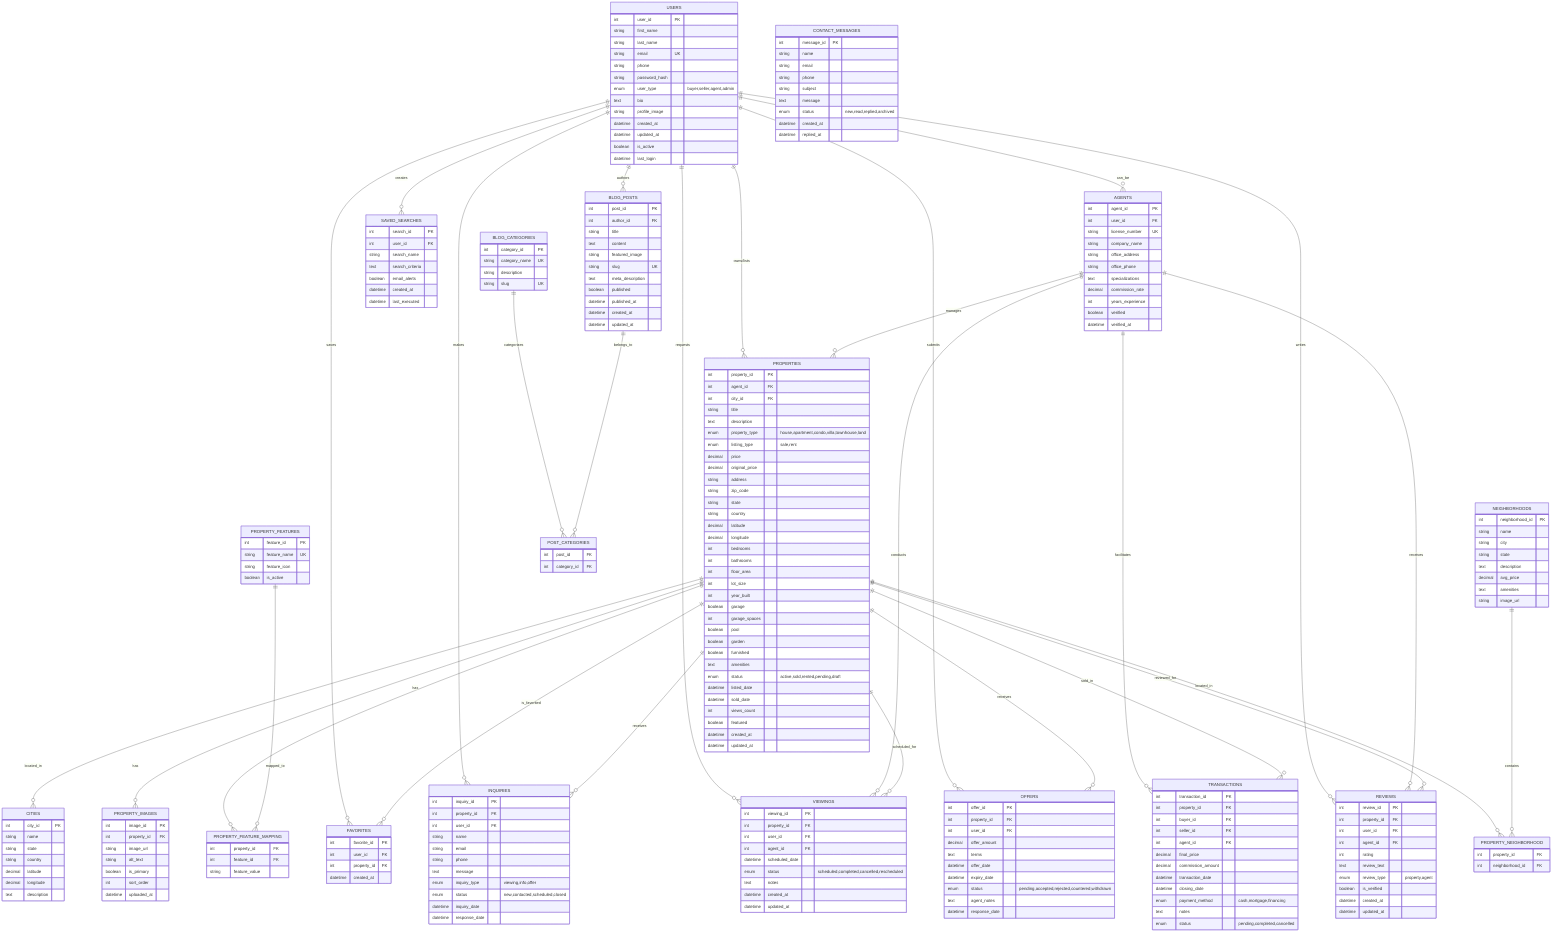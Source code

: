 erDiagram
    USERS {
        int user_id PK
        string first_name
        string last_name
        string email UK
        string phone
        string password_hash
        enum user_type "buyer,seller,agent,admin"
        text bio
        string profile_image
        datetime created_at
        datetime updated_at
        boolean is_active
        datetime last_login
    }

    AGENTS {
        int agent_id PK
        int user_id FK
        string license_number UK
        string company_name
        string office_address
        string office_phone
        text specializations
        decimal commission_rate
        int years_experience
        boolean verified
        datetime verified_at
    }

    PROPERTIES {
        int property_id PK
        int agent_id FK
        int city_id FK
        string title
        text description
        enum property_type "house,apartment,condo,villa,townhouse,land"
        enum listing_type "sale,rent"
        decimal price
        decimal original_price
        string address
        string zip_code
        string state
        string country
        decimal latitude
        decimal longitude
        int bedrooms
        int bathrooms
        int floor_area
        int lot_size
        int year_built
        boolean garage
        int garage_spaces
        boolean pool
        boolean garden
        boolean furnished
        text amenities
        enum status "active,sold,rented,pending,draft"
        datetime listed_date
        datetime sold_date
        int views_count
        boolean featured
        datetime created_at
        datetime updated_at
    }

    CITIES {
        int city_id PK
        string name
        string state
        string country
        decimal latitude
        decimal longitude
        text description
    }

   
    PROPERTY_IMAGES {
        int image_id PK
        int property_id FK
        string image_url
        string alt_text
        boolean is_primary
        int sort_order
        datetime uploaded_at
    }

    PROPERTY_FEATURES {
        int feature_id PK
        string feature_name UK
        string feature_icon
        boolean is_active
    }

    PROPERTY_FEATURE_MAPPING {
        int property_id FK
        int feature_id FK
        string feature_value
    }

    FAVORITES {
        int favorite_id PK
        int user_id FK
        int property_id FK
        datetime created_at
    }

    INQUIRIES {
        int inquiry_id PK
        int property_id FK
        int user_id FK
        string name
        string email
        string phone
        text message
        enum inquiry_type "viewing,info,offer"
        enum status "new,contacted,scheduled,closed"
        datetime inquiry_date
        datetime response_date
    }

    VIEWINGS {
        int viewing_id PK
        int property_id FK
        int user_id FK
        int agent_id FK
        datetime scheduled_date
        enum status "scheduled,completed,cancelled,rescheduled"
        text notes
        datetime created_at
        datetime updated_at
    }

    OFFERS {
        int offer_id PK
        int property_id FK
        int user_id FK
        decimal offer_amount
        text terms
        datetime offer_date
        datetime expiry_date
        enum status "pending,accepted,rejected,countered,withdrawn"
        text agent_notes
        datetime response_date
    }

    TRANSACTIONS {
        int transaction_id PK
        int property_id FK
        int buyer_id FK
        int seller_id FK
        int agent_id FK
        decimal final_price
        decimal commission_amount
        datetime transaction_date
        datetime closing_date
        enum payment_method "cash,mortgage,financing"
        text notes
        enum status "pending,completed,cancelled"
    }

    REVIEWS {
        int review_id PK
        int property_id FK
        int user_id FK
        int agent_id FK
        int rating
        text review_text
        enum review_type "property,agent"
        boolean is_verified
        datetime created_at
        datetime updated_at
    }

    SAVED_SEARCHES {
        int search_id PK
        int user_id FK
        string search_name
        text search_criteria
        boolean email_alerts
        datetime created_at
        datetime last_executed
    }

    NEIGHBORHOODS {
        int neighborhood_id PK
        string name
        string city
        string state
        text description
        decimal avg_price
        text amenities
        string image_url
    }

    PROPERTY_NEIGHBORHOOD {
        int property_id FK
        int neighborhood_id FK
    }

    BLOG_POSTS {
        int post_id PK
        int author_id FK
        string title
        text content
        string featured_image
        string slug UK
        text meta_description
        boolean published
        datetime published_at
        datetime created_at
        datetime updated_at
    }

    BLOG_CATEGORIES {
        int category_id PK
        string category_name UK
        string description
        string slug UK
    }

    POST_CATEGORIES {
        int post_id FK
        int category_id FK
    }

    CONTACT_MESSAGES {
        int message_id PK
        string name
        string email
        string phone
        string subject
        text message
        enum status "new,read,replied,archived"
        datetime created_at
        datetime replied_at
    }

    PROPERTIES ||--o{ CITIES : "located_in"

    %% Relations
    USERS ||--o{ AGENTS : "can_be"
    USERS ||--o{ PROPERTIES : "owns/lists"
    USERS ||--o{ FAVORITES : "saves"
    USERS ||--o{ INQUIRIES : "makes"
    USERS ||--o{ VIEWINGS : "requests"
    USERS ||--o{ OFFERS : "submits"
    USERS ||--o{ REVIEWS : "writes"
    USERS ||--o{ SAVED_SEARCHES : "creates"
    USERS ||--o{ BLOG_POSTS : "authors"

    AGENTS ||--o{ PROPERTIES : "manages"
    AGENTS ||--o{ VIEWINGS : "conducts"
    AGENTS ||--o{ TRANSACTIONS : "facilitates"
    AGENTS ||--o{ REVIEWS : "receives"

    PROPERTIES ||--o{ PROPERTY_IMAGES : "has"
    PROPERTIES ||--o{ PROPERTY_FEATURE_MAPPING : "has"
    PROPERTIES ||--o{ FAVORITES : "is_favorited"
    PROPERTIES ||--o{ INQUIRIES : "receives"
    PROPERTIES ||--o{ VIEWINGS : "scheduled_for"
    PROPERTIES ||--o{ OFFERS : "receives"
    PROPERTIES ||--o{ TRANSACTIONS : "sold_in"
    PROPERTIES ||--o{ REVIEWS : "reviewed_for"
    PROPERTIES ||--o{ PROPERTY_NEIGHBORHOOD : "located_in"

    PROPERTY_FEATURES ||--o{ PROPERTY_FEATURE_MAPPING : "mapped_to"
    NEIGHBORHOODS ||--o{ PROPERTY_NEIGHBORHOOD : "contains"
    BLOG_CATEGORIES ||--o{ POST_CATEGORIES : "categorizes"
    BLOG_POSTS ||--o{ POST_CATEGORIES : "belongs_to"